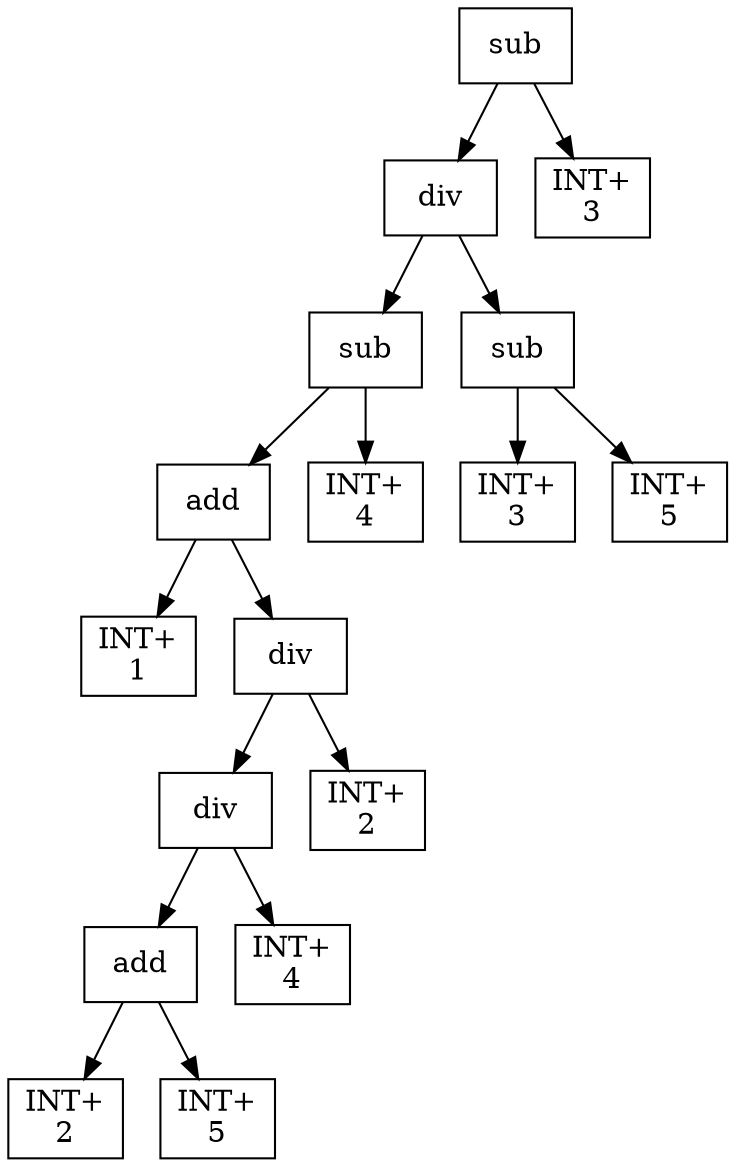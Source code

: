 digraph expr {
  node [shape=box];
  n1 [label="sub"];
  n2 [label="div"];
  n3 [label="sub"];
  n4 [label="add"];
  n5 [label="INT+\n1"];
  n6 [label="div"];
  n7 [label="div"];
  n8 [label="add"];
  n9 [label="INT+\n2"];
  n10 [label="INT+\n5"];
  n8 -> n9;
  n8 -> n10;
  n11 [label="INT+\n4"];
  n7 -> n8;
  n7 -> n11;
  n12 [label="INT+\n2"];
  n6 -> n7;
  n6 -> n12;
  n4 -> n5;
  n4 -> n6;
  n13 [label="INT+\n4"];
  n3 -> n4;
  n3 -> n13;
  n14 [label="sub"];
  n15 [label="INT+\n3"];
  n16 [label="INT+\n5"];
  n14 -> n15;
  n14 -> n16;
  n2 -> n3;
  n2 -> n14;
  n17 [label="INT+\n3"];
  n1 -> n2;
  n1 -> n17;
}